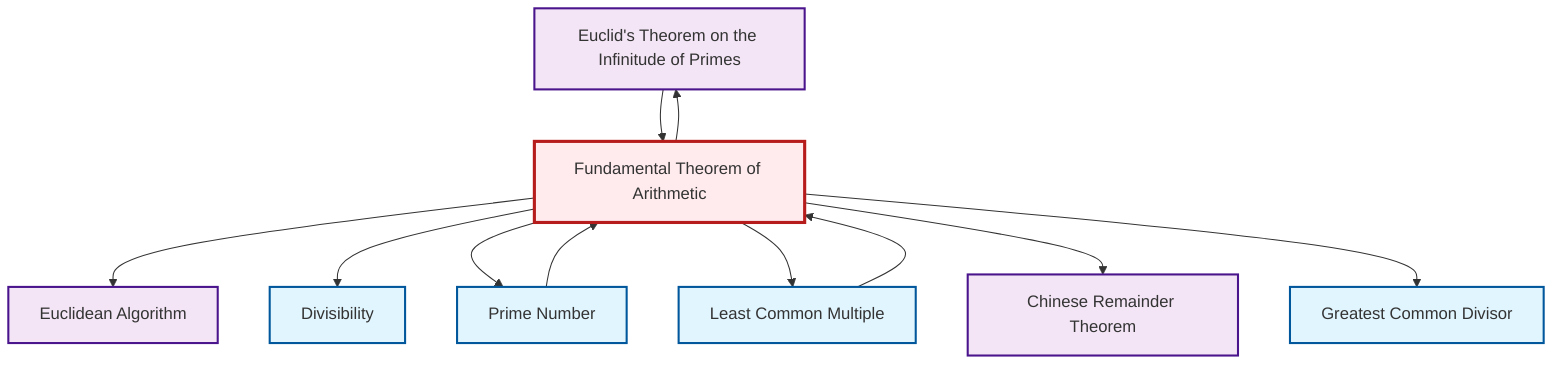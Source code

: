 graph TD
    classDef definition fill:#e1f5fe,stroke:#01579b,stroke-width:2px
    classDef theorem fill:#f3e5f5,stroke:#4a148c,stroke-width:2px
    classDef axiom fill:#fff3e0,stroke:#e65100,stroke-width:2px
    classDef example fill:#e8f5e9,stroke:#1b5e20,stroke-width:2px
    classDef current fill:#ffebee,stroke:#b71c1c,stroke-width:3px
    thm-euclid-infinitude-primes["Euclid's Theorem on the Infinitude of Primes"]:::theorem
    thm-chinese-remainder["Chinese Remainder Theorem"]:::theorem
    thm-euclidean-algorithm["Euclidean Algorithm"]:::theorem
    def-gcd["Greatest Common Divisor"]:::definition
    thm-fundamental-arithmetic["Fundamental Theorem of Arithmetic"]:::theorem
    def-divisibility["Divisibility"]:::definition
    def-prime["Prime Number"]:::definition
    def-lcm["Least Common Multiple"]:::definition
    thm-fundamental-arithmetic --> thm-euclidean-algorithm
    thm-euclid-infinitude-primes --> thm-fundamental-arithmetic
    def-prime --> thm-fundamental-arithmetic
    thm-fundamental-arithmetic --> def-divisibility
    thm-fundamental-arithmetic --> def-prime
    thm-fundamental-arithmetic --> def-lcm
    thm-fundamental-arithmetic --> thm-euclid-infinitude-primes
    thm-fundamental-arithmetic --> thm-chinese-remainder
    thm-fundamental-arithmetic --> def-gcd
    def-lcm --> thm-fundamental-arithmetic
    class thm-fundamental-arithmetic current